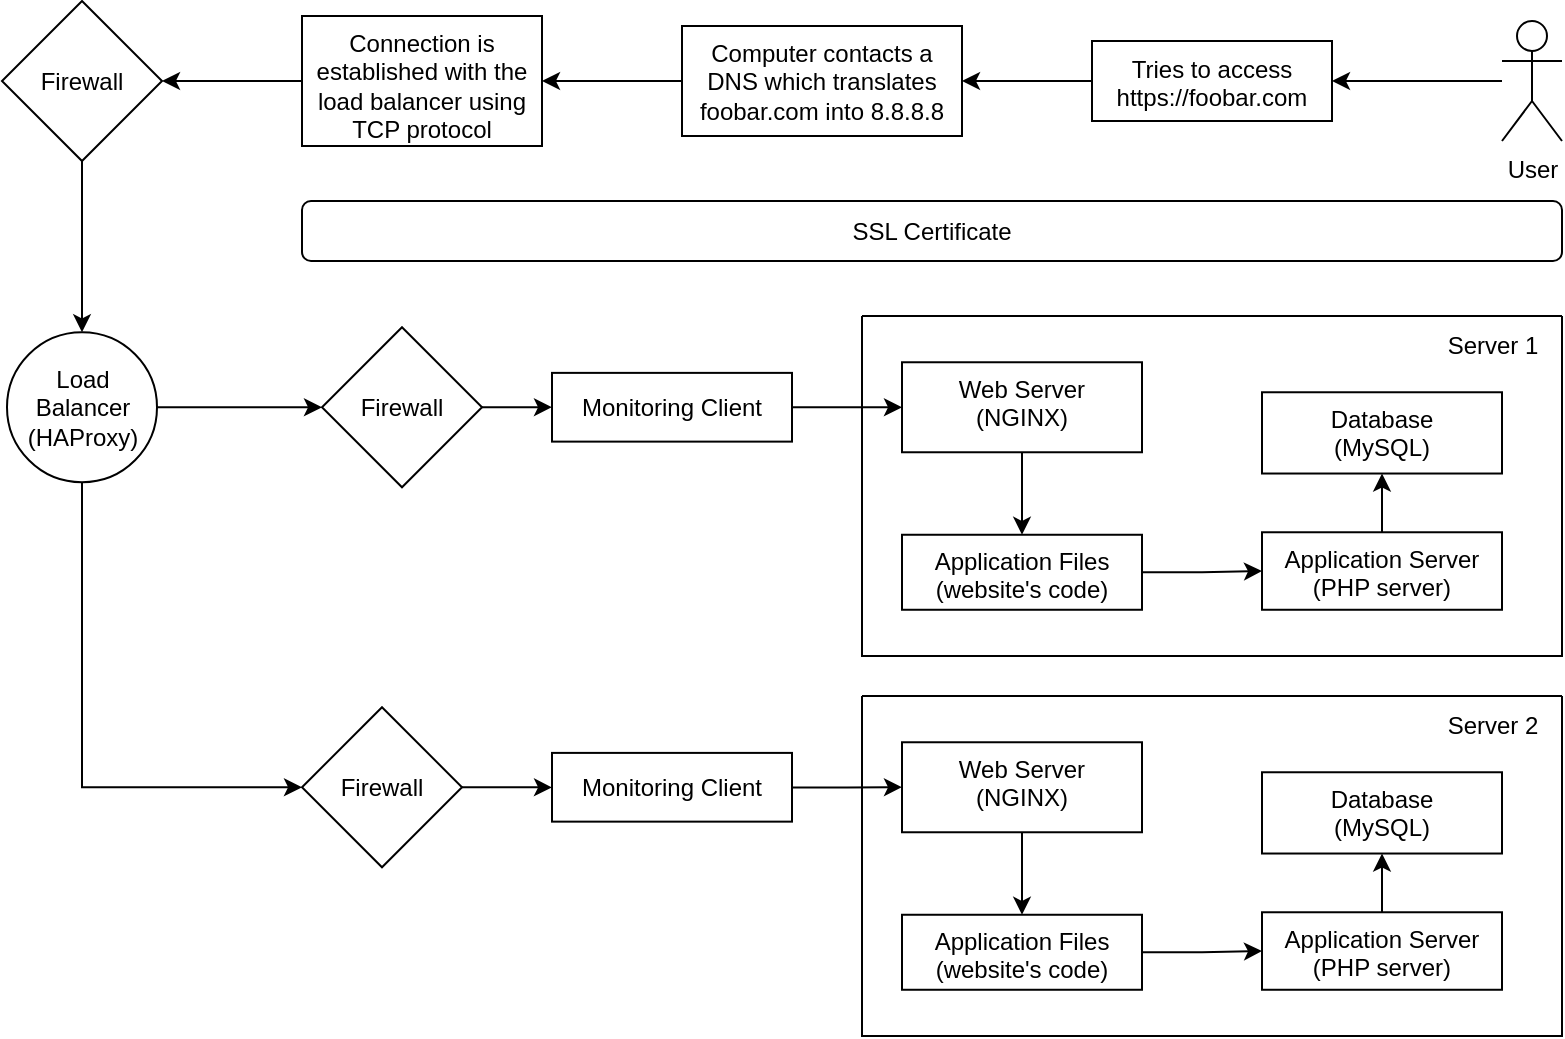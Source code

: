 <mxfile version="24.0.0" type="github">
  <diagram name="Page-1" id="wsBFAOTH1mPEyW4pBdqO">
    <mxGraphModel dx="2933" dy="1610" grid="1" gridSize="10" guides="1" tooltips="1" connect="1" arrows="1" fold="1" page="1" pageScale="1" pageWidth="850" pageHeight="1100" math="0" shadow="0">
      <root>
        <mxCell id="0" />
        <mxCell id="1" parent="0" />
        <mxCell id="wESB29SxjBXEGcgs7TXq-1" value="" style="edgeStyle=orthogonalEdgeStyle;rounded=0;orthogonalLoop=1;jettySize=auto;html=1;" edge="1" parent="1" source="wESB29SxjBXEGcgs7TXq-2" target="wESB29SxjBXEGcgs7TXq-4">
          <mxGeometry relative="1" as="geometry" />
        </mxCell>
        <mxCell id="wESB29SxjBXEGcgs7TXq-2" value="&lt;div&gt;User&lt;/div&gt;&lt;div&gt;&lt;br&gt;&lt;/div&gt;" style="shape=umlActor;verticalLabelPosition=bottom;verticalAlign=top;html=1;outlineConnect=0;" vertex="1" parent="1">
          <mxGeometry x="840" y="392.5" width="30" height="60" as="geometry" />
        </mxCell>
        <mxCell id="wESB29SxjBXEGcgs7TXq-3" value="" style="edgeStyle=orthogonalEdgeStyle;rounded=0;orthogonalLoop=1;jettySize=auto;html=1;" edge="1" parent="1" source="wESB29SxjBXEGcgs7TXq-4" target="wESB29SxjBXEGcgs7TXq-6">
          <mxGeometry relative="1" as="geometry" />
        </mxCell>
        <mxCell id="wESB29SxjBXEGcgs7TXq-4" value="Tries to access https://foobar.com" style="whiteSpace=wrap;html=1;verticalAlign=top;" vertex="1" parent="1">
          <mxGeometry x="635" y="402.5" width="120" height="40" as="geometry" />
        </mxCell>
        <mxCell id="wESB29SxjBXEGcgs7TXq-5" value="" style="edgeStyle=orthogonalEdgeStyle;rounded=0;orthogonalLoop=1;jettySize=auto;html=1;" edge="1" parent="1" source="wESB29SxjBXEGcgs7TXq-6" target="wESB29SxjBXEGcgs7TXq-8">
          <mxGeometry relative="1" as="geometry" />
        </mxCell>
        <mxCell id="wESB29SxjBXEGcgs7TXq-6" value="Computer contacts a DNS which translates foobar.com into 8.8.8.8" style="whiteSpace=wrap;html=1;verticalAlign=top;" vertex="1" parent="1">
          <mxGeometry x="430" y="395" width="140" height="55" as="geometry" />
        </mxCell>
        <mxCell id="wESB29SxjBXEGcgs7TXq-31" value="" style="edgeStyle=orthogonalEdgeStyle;rounded=0;orthogonalLoop=1;jettySize=auto;html=1;" edge="1" parent="1" source="wESB29SxjBXEGcgs7TXq-8" target="wESB29SxjBXEGcgs7TXq-30">
          <mxGeometry relative="1" as="geometry" />
        </mxCell>
        <mxCell id="wESB29SxjBXEGcgs7TXq-8" value="Connection is established with the load balancer using TCP protocol" style="whiteSpace=wrap;html=1;verticalAlign=top;" vertex="1" parent="1">
          <mxGeometry x="240" y="390" width="120" height="65" as="geometry" />
        </mxCell>
        <mxCell id="wESB29SxjBXEGcgs7TXq-9" value="" style="swimlane;startSize=0;" vertex="1" parent="1">
          <mxGeometry x="520" y="730" width="350" height="170" as="geometry">
            <mxRectangle x="50" y="430" width="50" height="40" as="alternateBounds" />
          </mxGeometry>
        </mxCell>
        <mxCell id="wESB29SxjBXEGcgs7TXq-10" value="&lt;div&gt;Web Server&lt;/div&gt;&lt;div&gt;(NGINX)&lt;br&gt;&lt;/div&gt;" style="whiteSpace=wrap;html=1;verticalAlign=top;" vertex="1" parent="wESB29SxjBXEGcgs7TXq-9">
          <mxGeometry x="20" y="23.13" width="120" height="45" as="geometry" />
        </mxCell>
        <mxCell id="wESB29SxjBXEGcgs7TXq-11" value="&lt;div&gt;Application Files&lt;/div&gt;&lt;div&gt;(website&#39;s code)&lt;br&gt;&lt;/div&gt;" style="whiteSpace=wrap;html=1;verticalAlign=top;" vertex="1" parent="wESB29SxjBXEGcgs7TXq-9">
          <mxGeometry x="20" y="109.38" width="120" height="37.5" as="geometry" />
        </mxCell>
        <mxCell id="wESB29SxjBXEGcgs7TXq-12" value="" style="edgeStyle=orthogonalEdgeStyle;rounded=0;orthogonalLoop=1;jettySize=auto;html=1;" edge="1" parent="wESB29SxjBXEGcgs7TXq-9" source="wESB29SxjBXEGcgs7TXq-10" target="wESB29SxjBXEGcgs7TXq-11">
          <mxGeometry relative="1" as="geometry" />
        </mxCell>
        <mxCell id="wESB29SxjBXEGcgs7TXq-13" value="&lt;div&gt;Application Server&lt;/div&gt;&lt;div&gt;(PHP server)&lt;br&gt;&lt;/div&gt;" style="whiteSpace=wrap;html=1;verticalAlign=top;" vertex="1" parent="wESB29SxjBXEGcgs7TXq-9">
          <mxGeometry x="200" y="108.13" width="120" height="38.75" as="geometry" />
        </mxCell>
        <mxCell id="wESB29SxjBXEGcgs7TXq-14" value="" style="edgeStyle=orthogonalEdgeStyle;rounded=0;orthogonalLoop=1;jettySize=auto;html=1;" edge="1" parent="wESB29SxjBXEGcgs7TXq-9" source="wESB29SxjBXEGcgs7TXq-11" target="wESB29SxjBXEGcgs7TXq-13">
          <mxGeometry relative="1" as="geometry" />
        </mxCell>
        <mxCell id="wESB29SxjBXEGcgs7TXq-15" value="&lt;div&gt;Database&lt;/div&gt;&lt;div&gt;(MySQL)&lt;br&gt;&lt;/div&gt;" style="whiteSpace=wrap;html=1;verticalAlign=top;" vertex="1" parent="wESB29SxjBXEGcgs7TXq-9">
          <mxGeometry x="200" y="38.13" width="120" height="40.63" as="geometry" />
        </mxCell>
        <mxCell id="wESB29SxjBXEGcgs7TXq-16" value="" style="edgeStyle=orthogonalEdgeStyle;rounded=0;orthogonalLoop=1;jettySize=auto;html=1;" edge="1" parent="wESB29SxjBXEGcgs7TXq-9" source="wESB29SxjBXEGcgs7TXq-13" target="wESB29SxjBXEGcgs7TXq-15">
          <mxGeometry relative="1" as="geometry" />
        </mxCell>
        <mxCell id="wESB29SxjBXEGcgs7TXq-17" value="Server 2" style="text;html=1;align=center;verticalAlign=middle;resizable=0;points=[];autosize=1;strokeColor=none;fillColor=none;" vertex="1" parent="wESB29SxjBXEGcgs7TXq-9">
          <mxGeometry x="280" width="70" height="30" as="geometry" />
        </mxCell>
        <mxCell id="wESB29SxjBXEGcgs7TXq-34" value="" style="edgeStyle=orthogonalEdgeStyle;rounded=0;orthogonalLoop=1;jettySize=auto;html=1;" edge="1" parent="1" source="wESB29SxjBXEGcgs7TXq-20" target="wESB29SxjBXEGcgs7TXq-33">
          <mxGeometry relative="1" as="geometry" />
        </mxCell>
        <mxCell id="wESB29SxjBXEGcgs7TXq-37" value="" style="edgeStyle=orthogonalEdgeStyle;rounded=0;orthogonalLoop=1;jettySize=auto;html=1;entryX=0;entryY=0.5;entryDx=0;entryDy=0;" edge="1" parent="1" source="wESB29SxjBXEGcgs7TXq-20" target="wESB29SxjBXEGcgs7TXq-36">
          <mxGeometry relative="1" as="geometry">
            <Array as="points">
              <mxPoint x="130" y="776" />
            </Array>
          </mxGeometry>
        </mxCell>
        <mxCell id="wESB29SxjBXEGcgs7TXq-20" value="&lt;div&gt;Load&lt;/div&gt;&lt;div&gt;Balancer&lt;/div&gt;&lt;div&gt;(HAProxy)&lt;br&gt;&lt;/div&gt;" style="ellipse;whiteSpace=wrap;html=1;verticalAlign=middle;" vertex="1" parent="1">
          <mxGeometry x="92.5" y="548.13" width="75" height="75" as="geometry" />
        </mxCell>
        <mxCell id="wESB29SxjBXEGcgs7TXq-21" value="" style="swimlane;startSize=0;" vertex="1" parent="1">
          <mxGeometry x="520" y="540" width="350" height="170" as="geometry">
            <mxRectangle x="50" y="430" width="50" height="40" as="alternateBounds" />
          </mxGeometry>
        </mxCell>
        <mxCell id="wESB29SxjBXEGcgs7TXq-22" value="&lt;div&gt;Web Server&lt;/div&gt;&lt;div&gt;(NGINX)&lt;br&gt;&lt;/div&gt;" style="whiteSpace=wrap;html=1;verticalAlign=top;" vertex="1" parent="wESB29SxjBXEGcgs7TXq-21">
          <mxGeometry x="20" y="23.13" width="120" height="45" as="geometry" />
        </mxCell>
        <mxCell id="wESB29SxjBXEGcgs7TXq-23" value="&lt;div&gt;Application Files&lt;/div&gt;&lt;div&gt;(website&#39;s code)&lt;br&gt;&lt;/div&gt;" style="whiteSpace=wrap;html=1;verticalAlign=top;" vertex="1" parent="wESB29SxjBXEGcgs7TXq-21">
          <mxGeometry x="20" y="109.38" width="120" height="37.5" as="geometry" />
        </mxCell>
        <mxCell id="wESB29SxjBXEGcgs7TXq-24" value="" style="edgeStyle=orthogonalEdgeStyle;rounded=0;orthogonalLoop=1;jettySize=auto;html=1;" edge="1" parent="wESB29SxjBXEGcgs7TXq-21" source="wESB29SxjBXEGcgs7TXq-22" target="wESB29SxjBXEGcgs7TXq-23">
          <mxGeometry relative="1" as="geometry" />
        </mxCell>
        <mxCell id="wESB29SxjBXEGcgs7TXq-25" value="&lt;div&gt;Application Server&lt;/div&gt;&lt;div&gt;(PHP server)&lt;br&gt;&lt;/div&gt;" style="whiteSpace=wrap;html=1;verticalAlign=top;" vertex="1" parent="wESB29SxjBXEGcgs7TXq-21">
          <mxGeometry x="200" y="108.13" width="120" height="38.75" as="geometry" />
        </mxCell>
        <mxCell id="wESB29SxjBXEGcgs7TXq-26" value="" style="edgeStyle=orthogonalEdgeStyle;rounded=0;orthogonalLoop=1;jettySize=auto;html=1;" edge="1" parent="wESB29SxjBXEGcgs7TXq-21" source="wESB29SxjBXEGcgs7TXq-23" target="wESB29SxjBXEGcgs7TXq-25">
          <mxGeometry relative="1" as="geometry" />
        </mxCell>
        <mxCell id="wESB29SxjBXEGcgs7TXq-27" value="&lt;div&gt;Database&lt;/div&gt;&lt;div&gt;(MySQL)&lt;br&gt;&lt;/div&gt;" style="whiteSpace=wrap;html=1;verticalAlign=top;" vertex="1" parent="wESB29SxjBXEGcgs7TXq-21">
          <mxGeometry x="200" y="38.13" width="120" height="40.63" as="geometry" />
        </mxCell>
        <mxCell id="wESB29SxjBXEGcgs7TXq-28" value="" style="edgeStyle=orthogonalEdgeStyle;rounded=0;orthogonalLoop=1;jettySize=auto;html=1;" edge="1" parent="wESB29SxjBXEGcgs7TXq-21" source="wESB29SxjBXEGcgs7TXq-25" target="wESB29SxjBXEGcgs7TXq-27">
          <mxGeometry relative="1" as="geometry" />
        </mxCell>
        <mxCell id="wESB29SxjBXEGcgs7TXq-29" value="Server 1" style="text;html=1;align=center;verticalAlign=middle;resizable=0;points=[];autosize=1;strokeColor=none;fillColor=none;" vertex="1" parent="wESB29SxjBXEGcgs7TXq-21">
          <mxGeometry x="280" width="70" height="30" as="geometry" />
        </mxCell>
        <mxCell id="wESB29SxjBXEGcgs7TXq-32" value="" style="edgeStyle=orthogonalEdgeStyle;rounded=0;orthogonalLoop=1;jettySize=auto;html=1;" edge="1" parent="1" source="wESB29SxjBXEGcgs7TXq-30" target="wESB29SxjBXEGcgs7TXq-20">
          <mxGeometry relative="1" as="geometry" />
        </mxCell>
        <mxCell id="wESB29SxjBXEGcgs7TXq-30" value="Firewall" style="rhombus;whiteSpace=wrap;html=1;verticalAlign=middle;" vertex="1" parent="1">
          <mxGeometry x="90" y="382.5" width="80" height="80" as="geometry" />
        </mxCell>
        <mxCell id="wESB29SxjBXEGcgs7TXq-43" value="" style="edgeStyle=orthogonalEdgeStyle;rounded=0;orthogonalLoop=1;jettySize=auto;html=1;" edge="1" parent="1" source="wESB29SxjBXEGcgs7TXq-33" target="wESB29SxjBXEGcgs7TXq-41">
          <mxGeometry relative="1" as="geometry" />
        </mxCell>
        <mxCell id="wESB29SxjBXEGcgs7TXq-33" value="Firewall" style="rhombus;whiteSpace=wrap;html=1;" vertex="1" parent="1">
          <mxGeometry x="250" y="545.63" width="80" height="80" as="geometry" />
        </mxCell>
        <mxCell id="wESB29SxjBXEGcgs7TXq-46" value="" style="edgeStyle=orthogonalEdgeStyle;rounded=0;orthogonalLoop=1;jettySize=auto;html=1;" edge="1" parent="1" source="wESB29SxjBXEGcgs7TXq-36" target="wESB29SxjBXEGcgs7TXq-45">
          <mxGeometry relative="1" as="geometry" />
        </mxCell>
        <mxCell id="wESB29SxjBXEGcgs7TXq-36" value="Firewall" style="rhombus;whiteSpace=wrap;html=1;" vertex="1" parent="1">
          <mxGeometry x="240" y="735.63" width="80" height="80" as="geometry" />
        </mxCell>
        <mxCell id="wESB29SxjBXEGcgs7TXq-42" value="" style="edgeStyle=orthogonalEdgeStyle;rounded=0;orthogonalLoop=1;jettySize=auto;html=1;" edge="1" parent="1" source="wESB29SxjBXEGcgs7TXq-41" target="wESB29SxjBXEGcgs7TXq-22">
          <mxGeometry relative="1" as="geometry" />
        </mxCell>
        <mxCell id="wESB29SxjBXEGcgs7TXq-41" value="Monitoring Client" style="whiteSpace=wrap;html=1;" vertex="1" parent="1">
          <mxGeometry x="365" y="568.44" width="120" height="34.37" as="geometry" />
        </mxCell>
        <mxCell id="wESB29SxjBXEGcgs7TXq-47" value="" style="edgeStyle=orthogonalEdgeStyle;rounded=0;orthogonalLoop=1;jettySize=auto;html=1;" edge="1" parent="1" source="wESB29SxjBXEGcgs7TXq-45" target="wESB29SxjBXEGcgs7TXq-10">
          <mxGeometry relative="1" as="geometry" />
        </mxCell>
        <mxCell id="wESB29SxjBXEGcgs7TXq-45" value="Monitoring Client" style="whiteSpace=wrap;html=1;" vertex="1" parent="1">
          <mxGeometry x="365" y="758.45" width="120" height="34.37" as="geometry" />
        </mxCell>
        <mxCell id="wESB29SxjBXEGcgs7TXq-50" value="SSL Certificate" style="rounded=1;whiteSpace=wrap;html=1;" vertex="1" parent="1">
          <mxGeometry x="240" y="482.5" width="630" height="30" as="geometry" />
        </mxCell>
      </root>
    </mxGraphModel>
  </diagram>
</mxfile>
